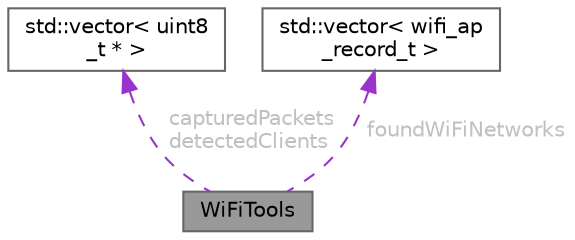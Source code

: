 digraph "WiFiTools"
{
 // LATEX_PDF_SIZE
  bgcolor="transparent";
  edge [fontname=Helvetica,fontsize=10,labelfontname=Helvetica,labelfontsize=10];
  node [fontname=Helvetica,fontsize=10,shape=box,height=0.2,width=0.4];
  Node1 [id="Node000001",label="WiFiTools",height=0.2,width=0.4,color="gray40", fillcolor="grey60", style="filled", fontcolor="black",tooltip=" "];
  Node2 -> Node1 [id="edge1_Node000001_Node000002",dir="back",color="darkorchid3",style="dashed",tooltip=" ",label=" capturedPackets\ndetectedClients",fontcolor="grey" ];
  Node2 [id="Node000002",label="std::vector\< uint8\l_t * \>",height=0.2,width=0.4,color="gray40", fillcolor="white", style="filled",tooltip=" "];
  Node3 -> Node1 [id="edge2_Node000001_Node000003",dir="back",color="darkorchid3",style="dashed",tooltip=" ",label=" foundWiFiNetworks",fontcolor="grey" ];
  Node3 [id="Node000003",label="std::vector\< wifi_ap\l_record_t \>",height=0.2,width=0.4,color="gray40", fillcolor="white", style="filled",tooltip=" "];
}
